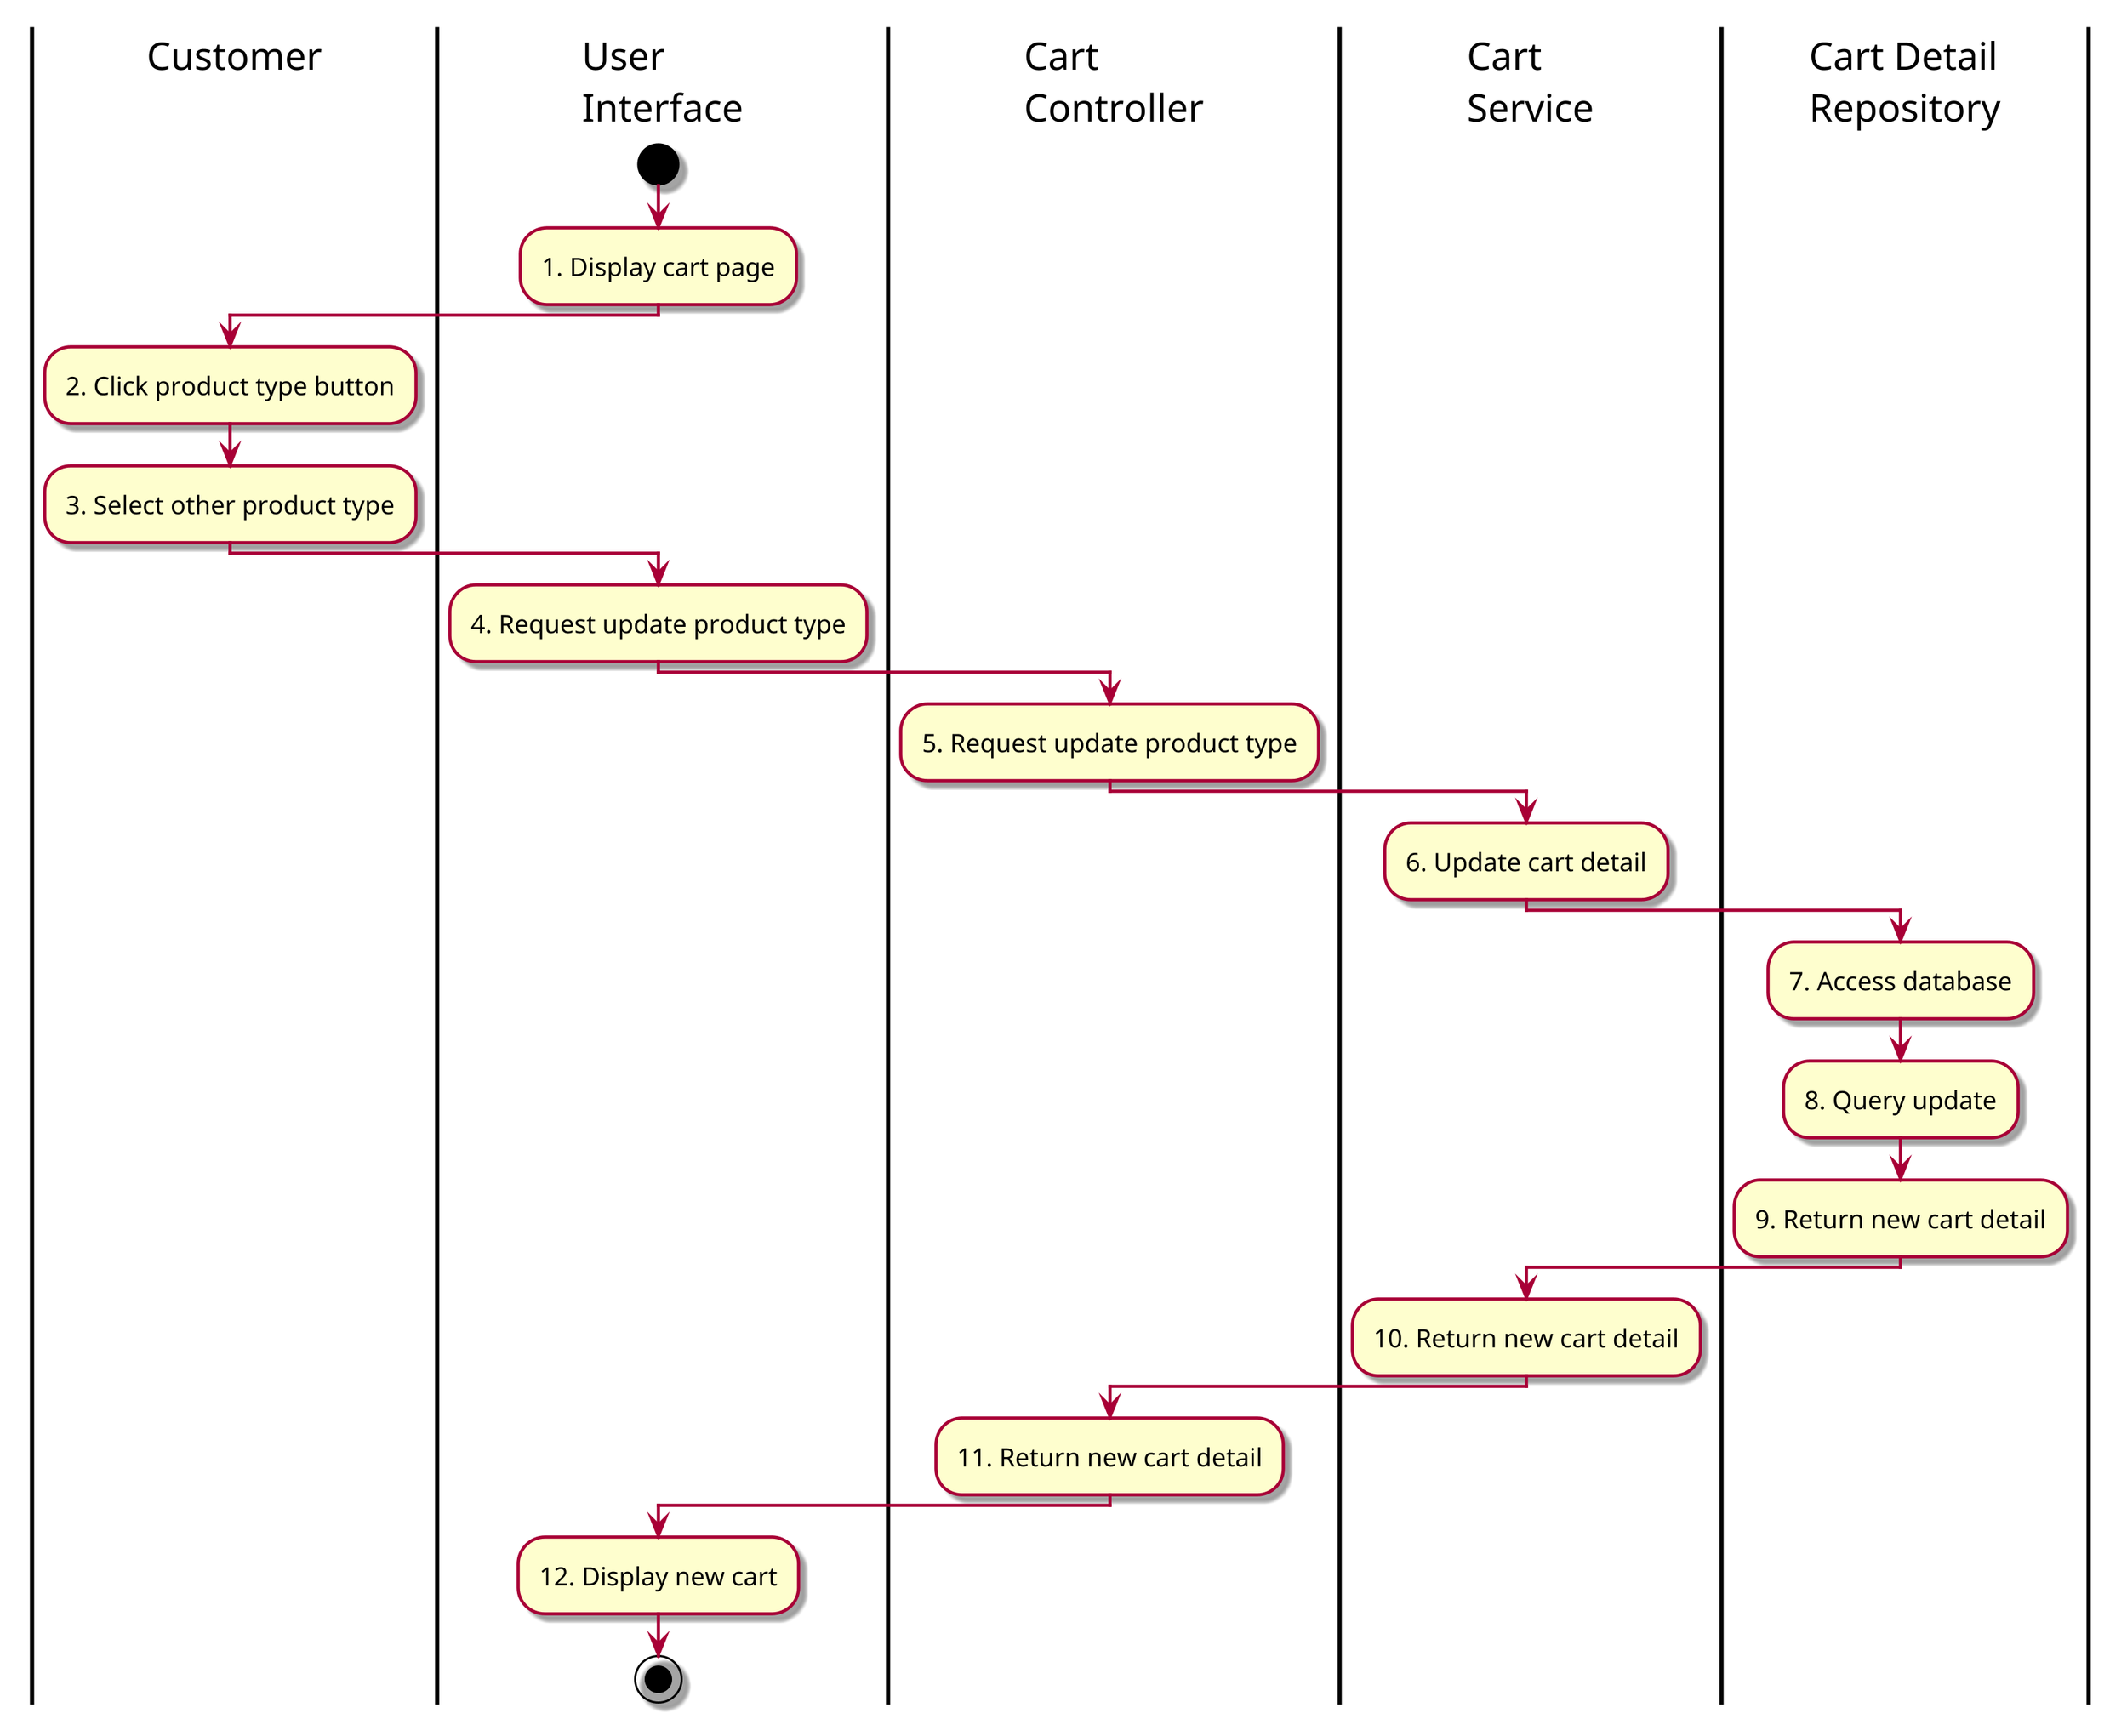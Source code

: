 @startuml ActUpdateProductType

skin rose
scale 3

|Customer|
|User\nInterface|
|Cart\nController|
|Cart\nService|
|Cart Detail\nRepository|
|User\nInterface|
start
:1. Display cart page;
|Customer|
:2. Click product type button;
:3. Select other product type;
|User\nInterface|
:4. Request update product type;
|Cart\nController|
:5. Request update product type;
|Cart\nService|
:6. Update cart detail;
|Cart Detail\nRepository|
:7. Access database;
:8. Query update;
:9. Return new cart detail;
|Cart\nService|
:10. Return new cart detail;
|Cart\nController|
:11. Return new cart detail;
|User\nInterface|
:12. Display new cart;
stop

@enduml